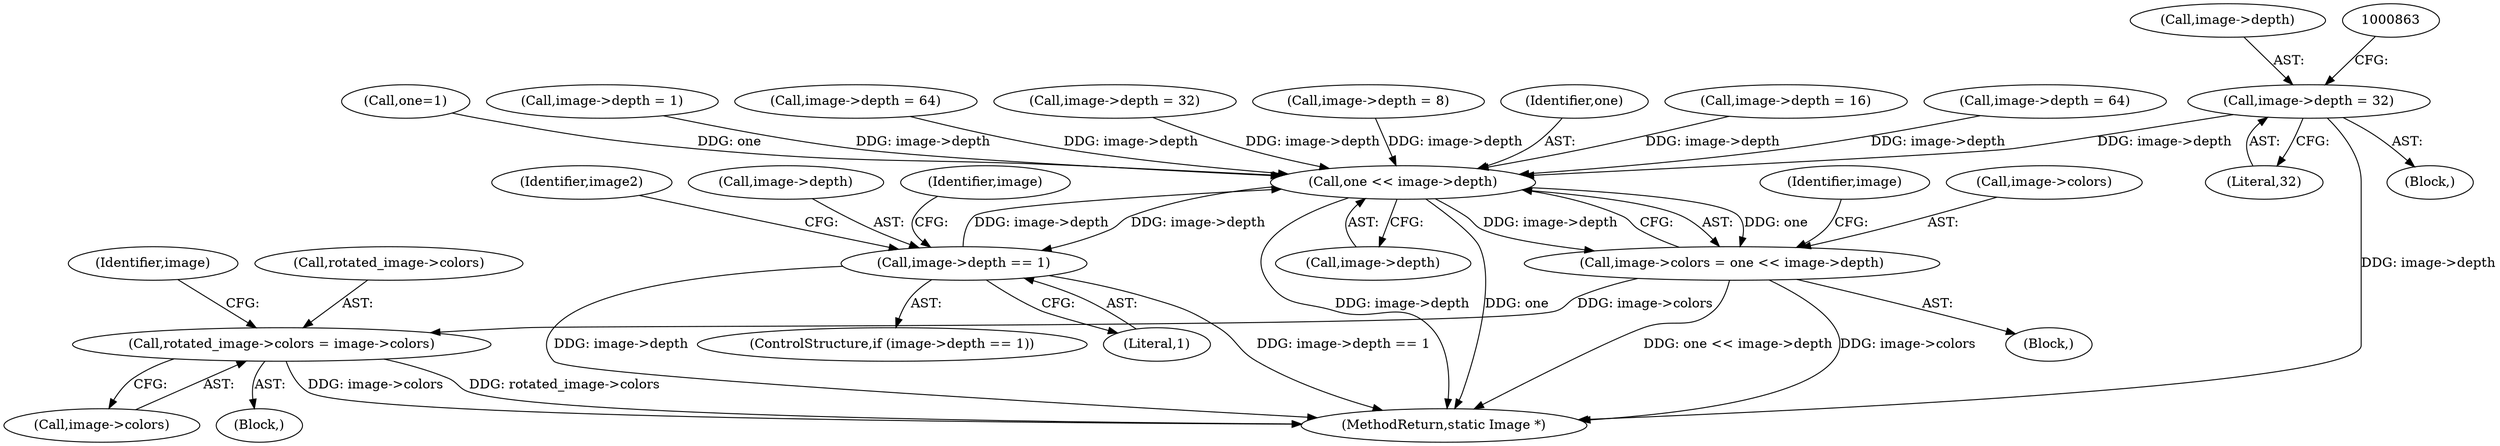 digraph "0_ImageMagick_f3b483e8b054c50149912523b4773687e18afe25@pointer" {
"1000857" [label="(Call,image->depth = 32)"];
"1000965" [label="(Call,one << image->depth)"];
"1000961" [label="(Call,image->colors = one << image->depth)"];
"1001510" [label="(Call,rotated_image->colors = image->colors)"];
"1001454" [label="(Call,image->depth == 1)"];
"1000780" [label="(Call,image->depth = 8)"];
"1001461" [label="(Identifier,image)"];
"1001511" [label="(Call,rotated_image->colors)"];
"1000858" [label="(Call,image->depth)"];
"1000966" [label="(Identifier,one)"];
"1000798" [label="(Call,image->depth = 16)"];
"1000967" [label="(Call,image->depth)"];
"1001519" [label="(Identifier,image)"];
"1001466" [label="(Identifier,image2)"];
"1001781" [label="(MethodReturn,static Image *)"];
"1000889" [label="(Call,image->depth = 64)"];
"1001483" [label="(Block,)"];
"1000958" [label="(Call,one=1)"];
"1001458" [label="(Literal,1)"];
"1000974" [label="(Identifier,image)"];
"1000962" [label="(Call,image->colors)"];
"1000774" [label="(Call,image->depth = 1)"];
"1000838" [label="(Call,image->depth = 64)"];
"1001454" [label="(Call,image->depth == 1)"];
"1001455" [label="(Call,image->depth)"];
"1000818" [label="(Call,image->depth = 32)"];
"1001514" [label="(Call,image->colors)"];
"1001510" [label="(Call,rotated_image->colors = image->colors)"];
"1000961" [label="(Call,image->colors = one << image->depth)"];
"1000762" [label="(Block,)"];
"1000861" [label="(Literal,32)"];
"1000965" [label="(Call,one << image->depth)"];
"1000382" [label="(Block,)"];
"1001453" [label="(ControlStructure,if (image->depth == 1))"];
"1000857" [label="(Call,image->depth = 32)"];
"1000857" -> "1000762"  [label="AST: "];
"1000857" -> "1000861"  [label="CFG: "];
"1000858" -> "1000857"  [label="AST: "];
"1000861" -> "1000857"  [label="AST: "];
"1000863" -> "1000857"  [label="CFG: "];
"1000857" -> "1001781"  [label="DDG: image->depth"];
"1000857" -> "1000965"  [label="DDG: image->depth"];
"1000965" -> "1000961"  [label="AST: "];
"1000965" -> "1000967"  [label="CFG: "];
"1000966" -> "1000965"  [label="AST: "];
"1000967" -> "1000965"  [label="AST: "];
"1000961" -> "1000965"  [label="CFG: "];
"1000965" -> "1001781"  [label="DDG: image->depth"];
"1000965" -> "1001781"  [label="DDG: one"];
"1000965" -> "1000961"  [label="DDG: one"];
"1000965" -> "1000961"  [label="DDG: image->depth"];
"1000958" -> "1000965"  [label="DDG: one"];
"1000780" -> "1000965"  [label="DDG: image->depth"];
"1000889" -> "1000965"  [label="DDG: image->depth"];
"1000798" -> "1000965"  [label="DDG: image->depth"];
"1001454" -> "1000965"  [label="DDG: image->depth"];
"1000818" -> "1000965"  [label="DDG: image->depth"];
"1000838" -> "1000965"  [label="DDG: image->depth"];
"1000774" -> "1000965"  [label="DDG: image->depth"];
"1000965" -> "1001454"  [label="DDG: image->depth"];
"1000961" -> "1000382"  [label="AST: "];
"1000962" -> "1000961"  [label="AST: "];
"1000974" -> "1000961"  [label="CFG: "];
"1000961" -> "1001781"  [label="DDG: one << image->depth"];
"1000961" -> "1001781"  [label="DDG: image->colors"];
"1000961" -> "1001510"  [label="DDG: image->colors"];
"1001510" -> "1001483"  [label="AST: "];
"1001510" -> "1001514"  [label="CFG: "];
"1001511" -> "1001510"  [label="AST: "];
"1001514" -> "1001510"  [label="AST: "];
"1001519" -> "1001510"  [label="CFG: "];
"1001510" -> "1001781"  [label="DDG: rotated_image->colors"];
"1001510" -> "1001781"  [label="DDG: image->colors"];
"1001454" -> "1001453"  [label="AST: "];
"1001454" -> "1001458"  [label="CFG: "];
"1001455" -> "1001454"  [label="AST: "];
"1001458" -> "1001454"  [label="AST: "];
"1001461" -> "1001454"  [label="CFG: "];
"1001466" -> "1001454"  [label="CFG: "];
"1001454" -> "1001781"  [label="DDG: image->depth"];
"1001454" -> "1001781"  [label="DDG: image->depth == 1"];
}
